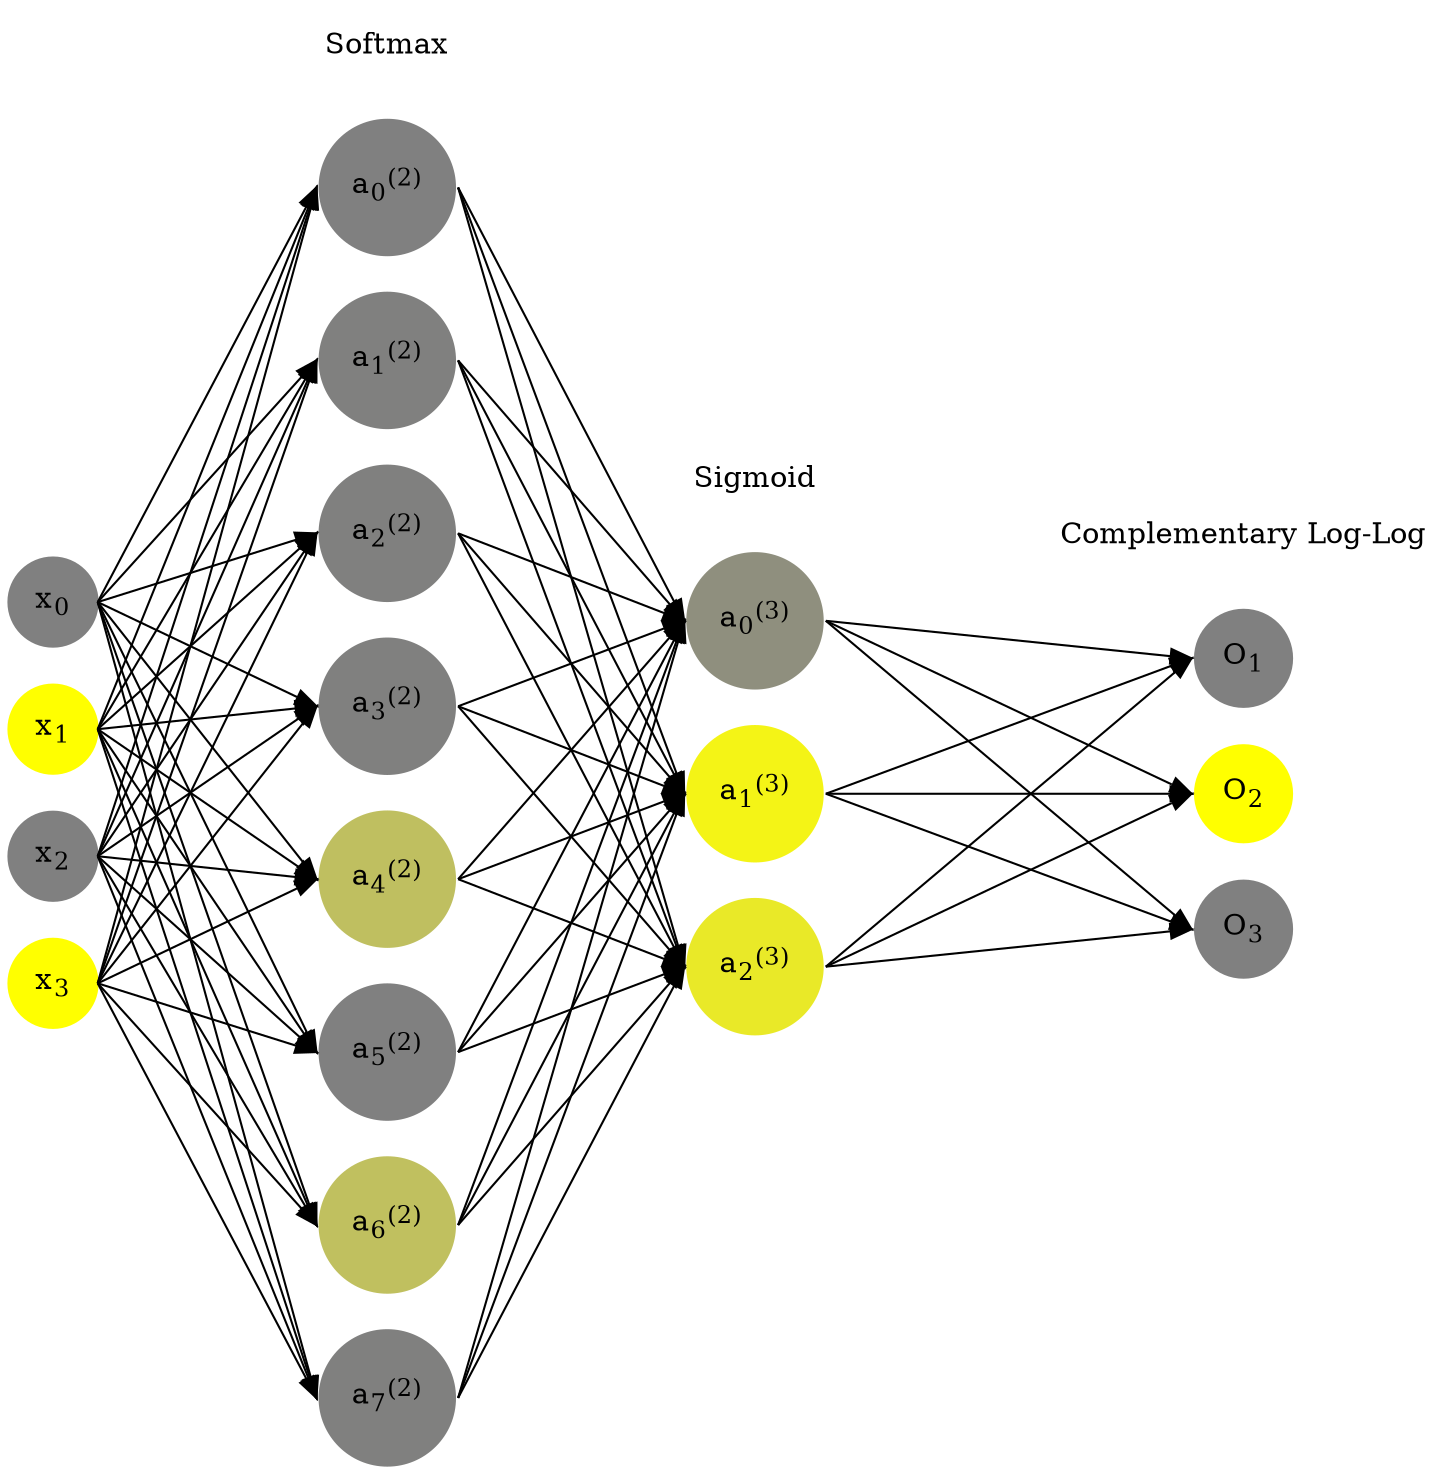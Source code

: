 digraph G {
	rankdir = LR;
	splines=false;
	edge[style=invis];
	ranksep= 1.4;
	{
	node [shape=circle, color="0.1667, 0.0, 0.5", style=filled, fillcolor="0.1667, 0.0, 0.5"];
	x0 [label=<x<sub>0</sub>>];
	}
	{
	node [shape=circle, color="0.1667, 1.0, 1.0", style=filled, fillcolor="0.1667, 1.0, 1.0"];
	x1 [label=<x<sub>1</sub>>];
	}
	{
	node [shape=circle, color="0.1667, 0.0, 0.5", style=filled, fillcolor="0.1667, 0.0, 0.5"];
	x2 [label=<x<sub>2</sub>>];
	}
	{
	node [shape=circle, color="0.1667, 1.0, 1.0", style=filled, fillcolor="0.1667, 1.0, 1.0"];
	x3 [label=<x<sub>3</sub>>];
	}
	{
	node [shape=circle, color="0.1667, 0.000003, 0.500002", style=filled, fillcolor="0.1667, 0.000003, 0.500002"];
	a02 [label=<a<sub>0</sub><sup>(2)</sup>>];
	}
	{
	node [shape=circle, color="0.1667, 0.000154, 0.500077", style=filled, fillcolor="0.1667, 0.000154, 0.500077"];
	a12 [label=<a<sub>1</sub><sup>(2)</sup>>];
	}
	{
	node [shape=circle, color="0.1667, 0.000003, 0.500001", style=filled, fillcolor="0.1667, 0.000003, 0.500001"];
	a22 [label=<a<sub>2</sub><sup>(2)</sup>>];
	}
	{
	node [shape=circle, color="0.1667, 0.001596, 0.500798", style=filled, fillcolor="0.1667, 0.001596, 0.500798"];
	a32 [label=<a<sub>3</sub><sup>(2)</sup>>];
	}
	{
	node [shape=circle, color="0.1667, 0.495179, 0.747590", style=filled, fillcolor="0.1667, 0.495179, 0.747590"];
	a42 [label=<a<sub>4</sub><sup>(2)</sup>>];
	}
	{
	node [shape=circle, color="0.1667, 0.000001, 0.500001", style=filled, fillcolor="0.1667, 0.000001, 0.500001"];
	a52 [label=<a<sub>5</sub><sup>(2)</sup>>];
	}
	{
	node [shape=circle, color="0.1667, 0.500827, 0.750413", style=filled, fillcolor="0.1667, 0.500827, 0.750413"];
	a62 [label=<a<sub>6</sub><sup>(2)</sup>>];
	}
	{
	node [shape=circle, color="0.1667, 0.002237, 0.501119", style=filled, fillcolor="0.1667, 0.002237, 0.501119"];
	a72 [label=<a<sub>7</sub><sup>(2)</sup>>];
	}
	{
	node [shape=circle, color="0.1667, 0.118781, 0.559390", style=filled, fillcolor="0.1667, 0.118781, 0.559390"];
	a03 [label=<a<sub>0</sub><sup>(3)</sup>>];
	}
	{
	node [shape=circle, color="0.1667, 0.908278, 0.954139", style=filled, fillcolor="0.1667, 0.908278, 0.954139"];
	a13 [label=<a<sub>1</sub><sup>(3)</sup>>];
	}
	{
	node [shape=circle, color="0.1667, 0.826247, 0.913124", style=filled, fillcolor="0.1667, 0.826247, 0.913124"];
	a23 [label=<a<sub>2</sub><sup>(3)</sup>>];
	}
	{
	node [shape=circle, color="0.1667, 0.0, 0.5", style=filled, fillcolor="0.1667, 0.0, 0.5"];
	O1 [label=<O<sub>1</sub>>];
	}
	{
	node [shape=circle, color="0.1667, 1.0, 1.0", style=filled, fillcolor="0.1667, 1.0, 1.0"];
	O2 [label=<O<sub>2</sub>>];
	}
	{
	node [shape=circle, color="0.1667, 0.0, 0.5", style=filled, fillcolor="0.1667, 0.0, 0.5"];
	O3 [label=<O<sub>3</sub>>];
	}
	{
	rank=same;
	x0->x1->x2->x3;
	}
	{
	rank=same;
	a02->a12->a22->a32->a42->a52->a62->a72;
	}
	{
	rank=same;
	a03->a13->a23;
	}
	{
	rank=same;
	O1->O2->O3;
	}
	l1 [shape=plaintext,label="Softmax"];
	l1->a02;
	{rank=same; l1;a02};
	l2 [shape=plaintext,label="Sigmoid"];
	l2->a03;
	{rank=same; l2;a03};
	l3 [shape=plaintext,label="Complementary Log-Log"];
	l3->O1;
	{rank=same; l3;O1};
edge[style=solid, tailport=e, headport=w];
	{x0;x1;x2;x3} -> {a02;a12;a22;a32;a42;a52;a62;a72};
	{a02;a12;a22;a32;a42;a52;a62;a72} -> {a03;a13;a23};
	{a03;a13;a23} -> {O1,O2,O3};
}